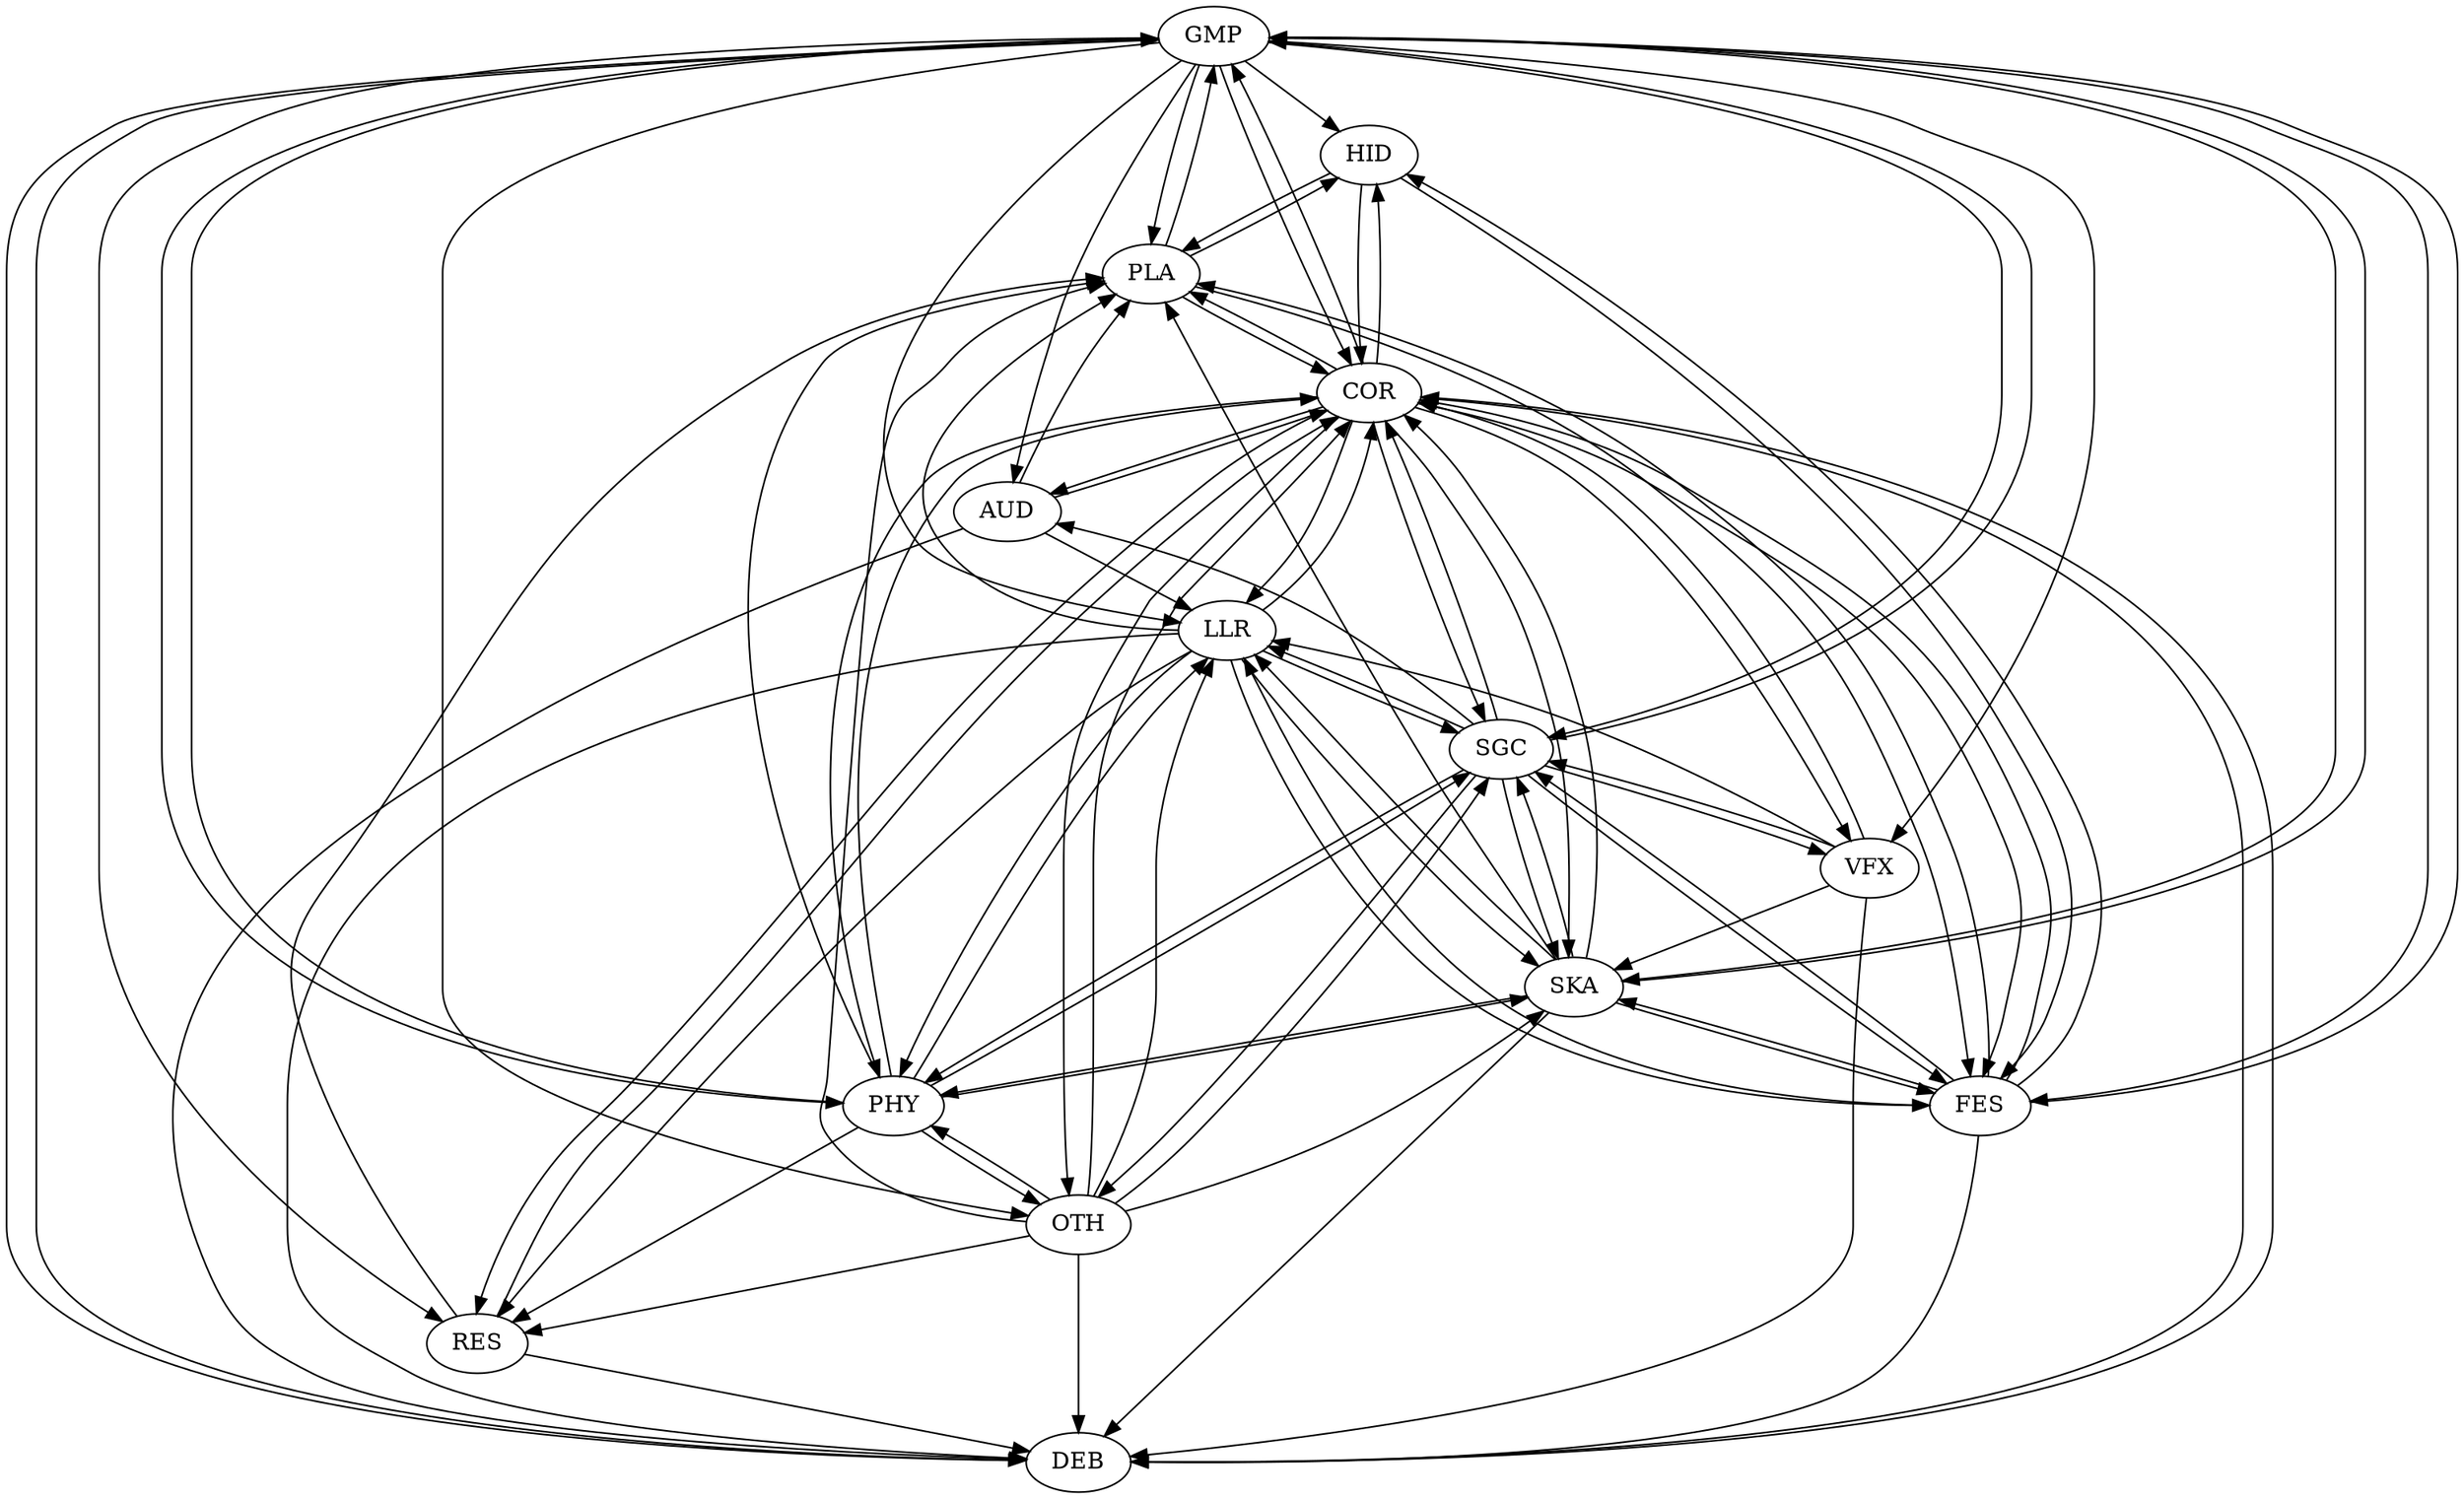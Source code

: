 digraph "source tree" {GMP->HIDGMP->SGCGMP->PLAGMP->RESGMP->OTHGMP->SKAGMP->FESGMP->PHYGMP->LLRGMP->VFXGMP->CORGMP->AUDGMP->DEBRES->DEBRES->CORRES->PLALLR->SGCLLR->RESLLR->PLALLR->FESLLR->SKALLR->DEBLLR->CORLLR->PHYSGC->VFXSGC->AUDSGC->GMPSGC->SKASGC->OTHSGC->FESSGC->CORSGC->LLRSGC->PHYFES->SGCFES->HIDFES->PLAFES->GMPFES->SKAFES->DEBFES->CORFES->LLRCOR->HIDCOR->GMPCOR->SGCCOR->PLACOR->SKACOR->OTHCOR->RESCOR->FESCOR->PHYCOR->LLRCOR->VFXCOR->AUDCOR->DEBPHY->SGCPHY->RESPHY->PLAPHY->GMPPHY->OTHPHY->SKAPHY->CORPHY->LLRHID->CORHID->FESHID->PLAAUD->LLRAUD->CORAUD->DEBAUD->PLASKA->SGCSKA->PLASKA->GMPSKA->FESSKA->DEBSKA->CORSKA->LLRSKA->PHYPLA->HIDPLA->CORPLA->FESPLA->GMPOTH->SGCOTH->RESOTH->PLAOTH->SKAOTH->DEBOTH->COROTH->LLROTH->PHYVFX->SGCVFX->SKAVFX->DEBVFX->CORVFX->LLRDEB->CORDEB->GMP}